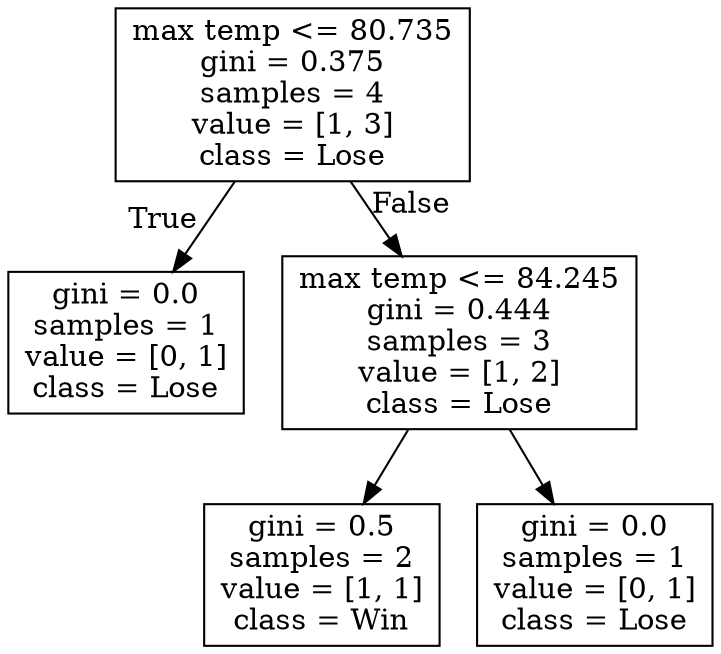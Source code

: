 digraph Tree {
node [shape=box] ;
0 [label="max temp <= 80.735\ngini = 0.375\nsamples = 4\nvalue = [1, 3]\nclass = Lose"] ;
1 [label="gini = 0.0\nsamples = 1\nvalue = [0, 1]\nclass = Lose"] ;
0 -> 1 [labeldistance=2.5, labelangle=45, headlabel="True"] ;
2 [label="max temp <= 84.245\ngini = 0.444\nsamples = 3\nvalue = [1, 2]\nclass = Lose"] ;
0 -> 2 [labeldistance=2.5, labelangle=-45, headlabel="False"] ;
3 [label="gini = 0.5\nsamples = 2\nvalue = [1, 1]\nclass = Win"] ;
2 -> 3 ;
4 [label="gini = 0.0\nsamples = 1\nvalue = [0, 1]\nclass = Lose"] ;
2 -> 4 ;
}